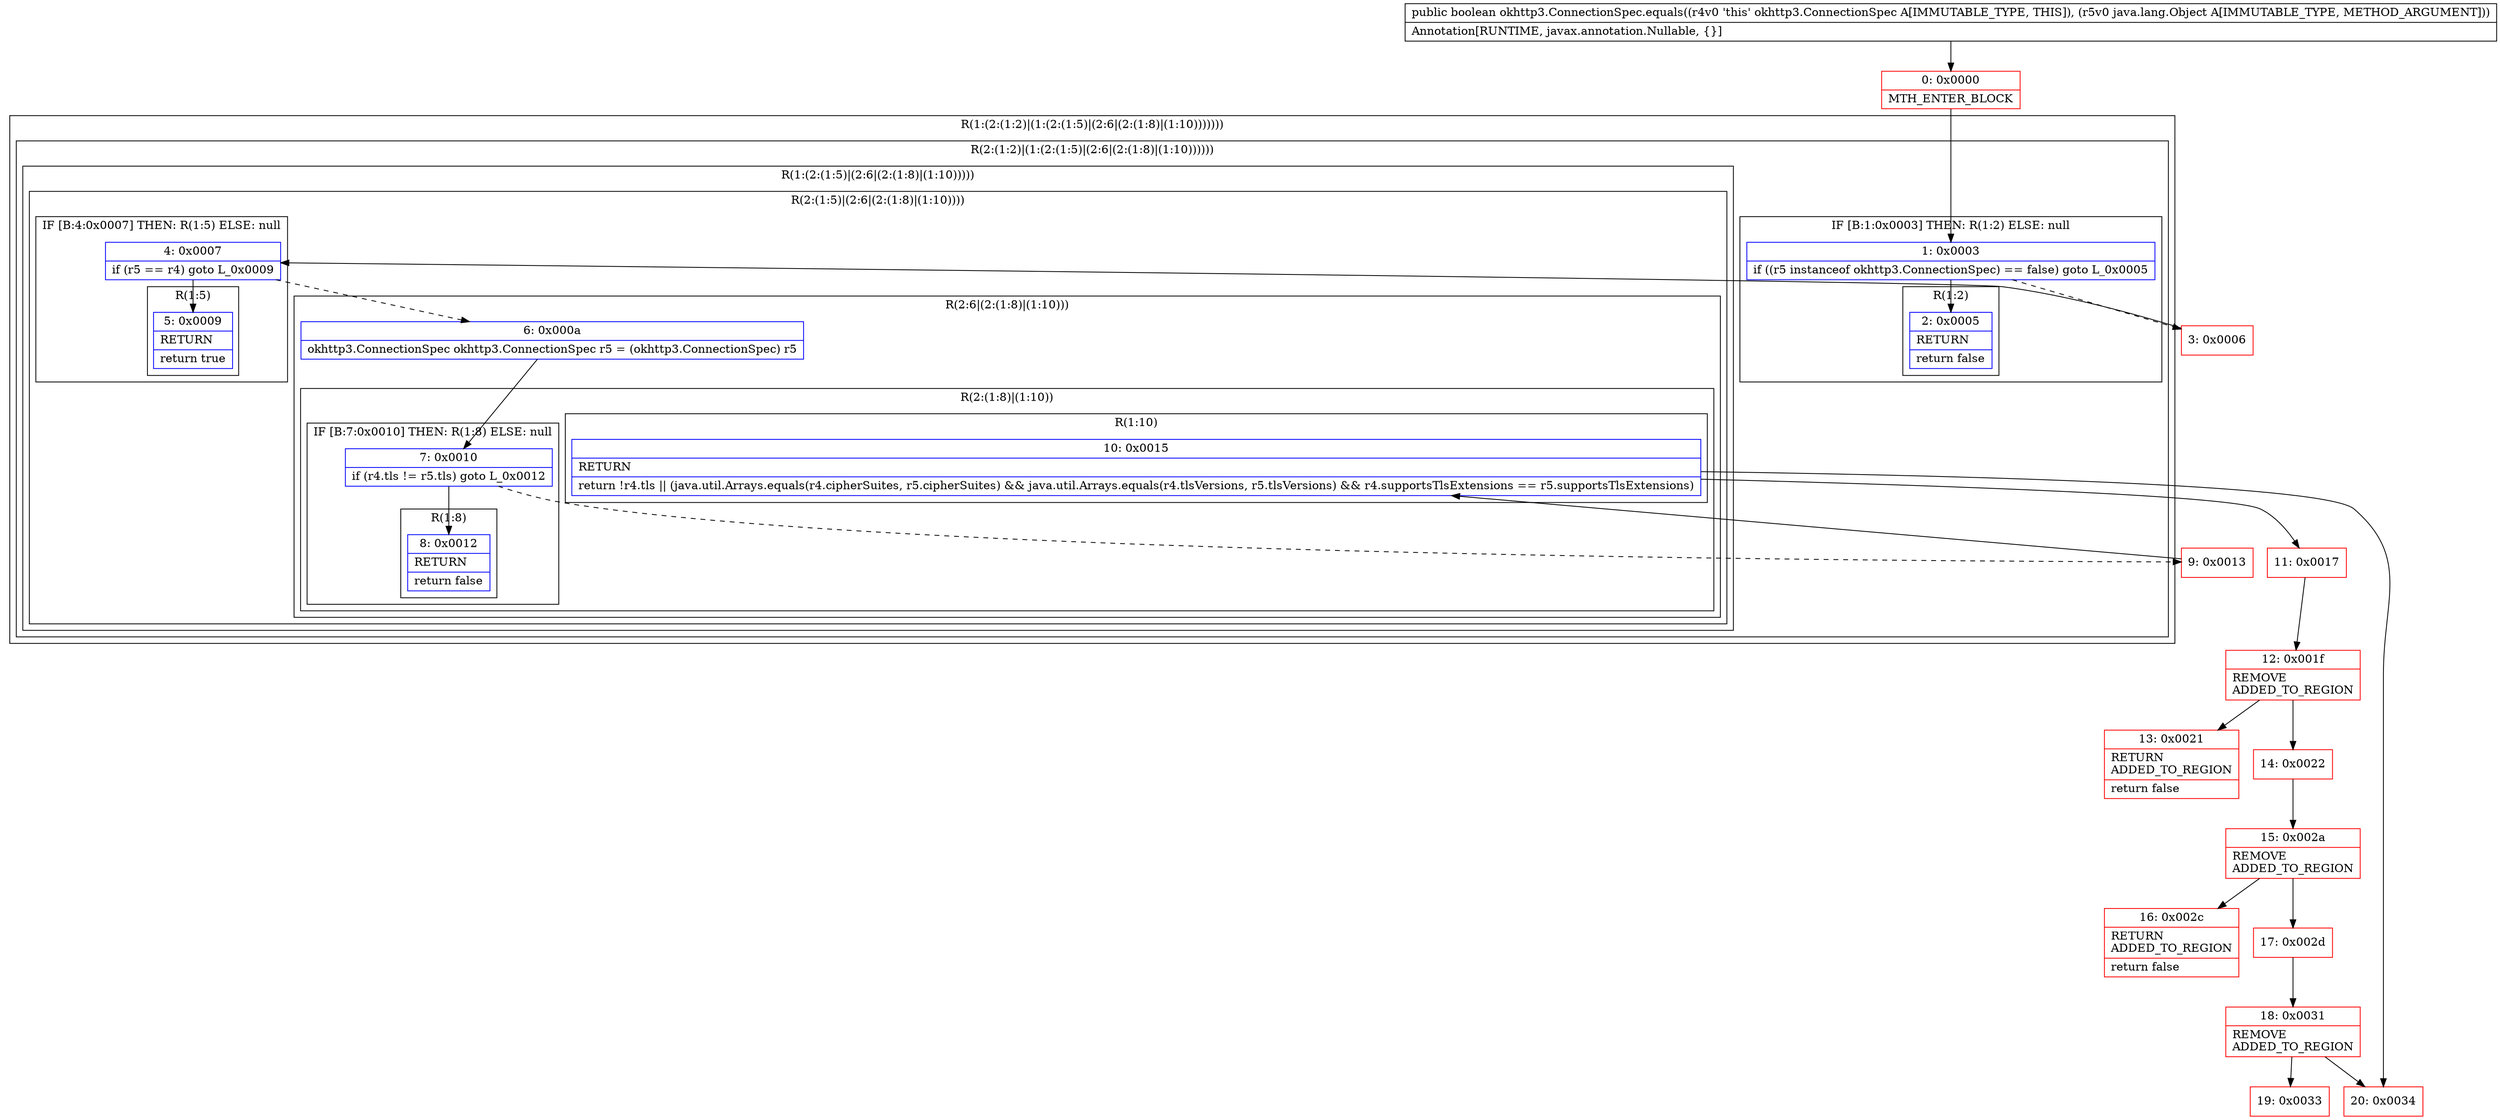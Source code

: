 digraph "CFG forokhttp3.ConnectionSpec.equals(Ljava\/lang\/Object;)Z" {
subgraph cluster_Region_1096698527 {
label = "R(1:(2:(1:2)|(1:(2:(1:5)|(2:6|(2:(1:8)|(1:10)))))))";
node [shape=record,color=blue];
subgraph cluster_Region_830238671 {
label = "R(2:(1:2)|(1:(2:(1:5)|(2:6|(2:(1:8)|(1:10))))))";
node [shape=record,color=blue];
subgraph cluster_IfRegion_1641522499 {
label = "IF [B:1:0x0003] THEN: R(1:2) ELSE: null";
node [shape=record,color=blue];
Node_1 [shape=record,label="{1\:\ 0x0003|if ((r5 instanceof okhttp3.ConnectionSpec) == false) goto L_0x0005\l}"];
subgraph cluster_Region_93609365 {
label = "R(1:2)";
node [shape=record,color=blue];
Node_2 [shape=record,label="{2\:\ 0x0005|RETURN\l|return false\l}"];
}
}
subgraph cluster_Region_908977418 {
label = "R(1:(2:(1:5)|(2:6|(2:(1:8)|(1:10)))))";
node [shape=record,color=blue];
subgraph cluster_Region_1685972503 {
label = "R(2:(1:5)|(2:6|(2:(1:8)|(1:10))))";
node [shape=record,color=blue];
subgraph cluster_IfRegion_953989734 {
label = "IF [B:4:0x0007] THEN: R(1:5) ELSE: null";
node [shape=record,color=blue];
Node_4 [shape=record,label="{4\:\ 0x0007|if (r5 == r4) goto L_0x0009\l}"];
subgraph cluster_Region_520298525 {
label = "R(1:5)";
node [shape=record,color=blue];
Node_5 [shape=record,label="{5\:\ 0x0009|RETURN\l|return true\l}"];
}
}
subgraph cluster_Region_1256466067 {
label = "R(2:6|(2:(1:8)|(1:10)))";
node [shape=record,color=blue];
Node_6 [shape=record,label="{6\:\ 0x000a|okhttp3.ConnectionSpec okhttp3.ConnectionSpec r5 = (okhttp3.ConnectionSpec) r5\l}"];
subgraph cluster_Region_1189057346 {
label = "R(2:(1:8)|(1:10))";
node [shape=record,color=blue];
subgraph cluster_IfRegion_1438984324 {
label = "IF [B:7:0x0010] THEN: R(1:8) ELSE: null";
node [shape=record,color=blue];
Node_7 [shape=record,label="{7\:\ 0x0010|if (r4.tls != r5.tls) goto L_0x0012\l}"];
subgraph cluster_Region_1301911760 {
label = "R(1:8)";
node [shape=record,color=blue];
Node_8 [shape=record,label="{8\:\ 0x0012|RETURN\l|return false\l}"];
}
}
subgraph cluster_Region_754690096 {
label = "R(1:10)";
node [shape=record,color=blue];
Node_10 [shape=record,label="{10\:\ 0x0015|RETURN\l|return !r4.tls \|\| (java.util.Arrays.equals(r4.cipherSuites, r5.cipherSuites) && java.util.Arrays.equals(r4.tlsVersions, r5.tlsVersions) && r4.supportsTlsExtensions == r5.supportsTlsExtensions)\l}"];
}
}
}
}
}
}
}
Node_0 [shape=record,color=red,label="{0\:\ 0x0000|MTH_ENTER_BLOCK\l}"];
Node_3 [shape=record,color=red,label="{3\:\ 0x0006}"];
Node_9 [shape=record,color=red,label="{9\:\ 0x0013}"];
Node_11 [shape=record,color=red,label="{11\:\ 0x0017}"];
Node_12 [shape=record,color=red,label="{12\:\ 0x001f|REMOVE\lADDED_TO_REGION\l}"];
Node_13 [shape=record,color=red,label="{13\:\ 0x0021|RETURN\lADDED_TO_REGION\l|return false\l}"];
Node_14 [shape=record,color=red,label="{14\:\ 0x0022}"];
Node_15 [shape=record,color=red,label="{15\:\ 0x002a|REMOVE\lADDED_TO_REGION\l}"];
Node_16 [shape=record,color=red,label="{16\:\ 0x002c|RETURN\lADDED_TO_REGION\l|return false\l}"];
Node_17 [shape=record,color=red,label="{17\:\ 0x002d}"];
Node_18 [shape=record,color=red,label="{18\:\ 0x0031|REMOVE\lADDED_TO_REGION\l}"];
Node_19 [shape=record,color=red,label="{19\:\ 0x0033}"];
Node_20 [shape=record,color=red,label="{20\:\ 0x0034}"];
MethodNode[shape=record,label="{public boolean okhttp3.ConnectionSpec.equals((r4v0 'this' okhttp3.ConnectionSpec A[IMMUTABLE_TYPE, THIS]), (r5v0 java.lang.Object A[IMMUTABLE_TYPE, METHOD_ARGUMENT]))  | Annotation[RUNTIME, javax.annotation.Nullable, \{\}]\l}"];
MethodNode -> Node_0;
Node_1 -> Node_2;
Node_1 -> Node_3[style=dashed];
Node_4 -> Node_5;
Node_4 -> Node_6[style=dashed];
Node_6 -> Node_7;
Node_7 -> Node_8;
Node_7 -> Node_9[style=dashed];
Node_10 -> Node_11;
Node_10 -> Node_20;
Node_0 -> Node_1;
Node_3 -> Node_4;
Node_9 -> Node_10;
Node_11 -> Node_12;
Node_12 -> Node_13;
Node_12 -> Node_14;
Node_14 -> Node_15;
Node_15 -> Node_16;
Node_15 -> Node_17;
Node_17 -> Node_18;
Node_18 -> Node_19;
Node_18 -> Node_20;
}

